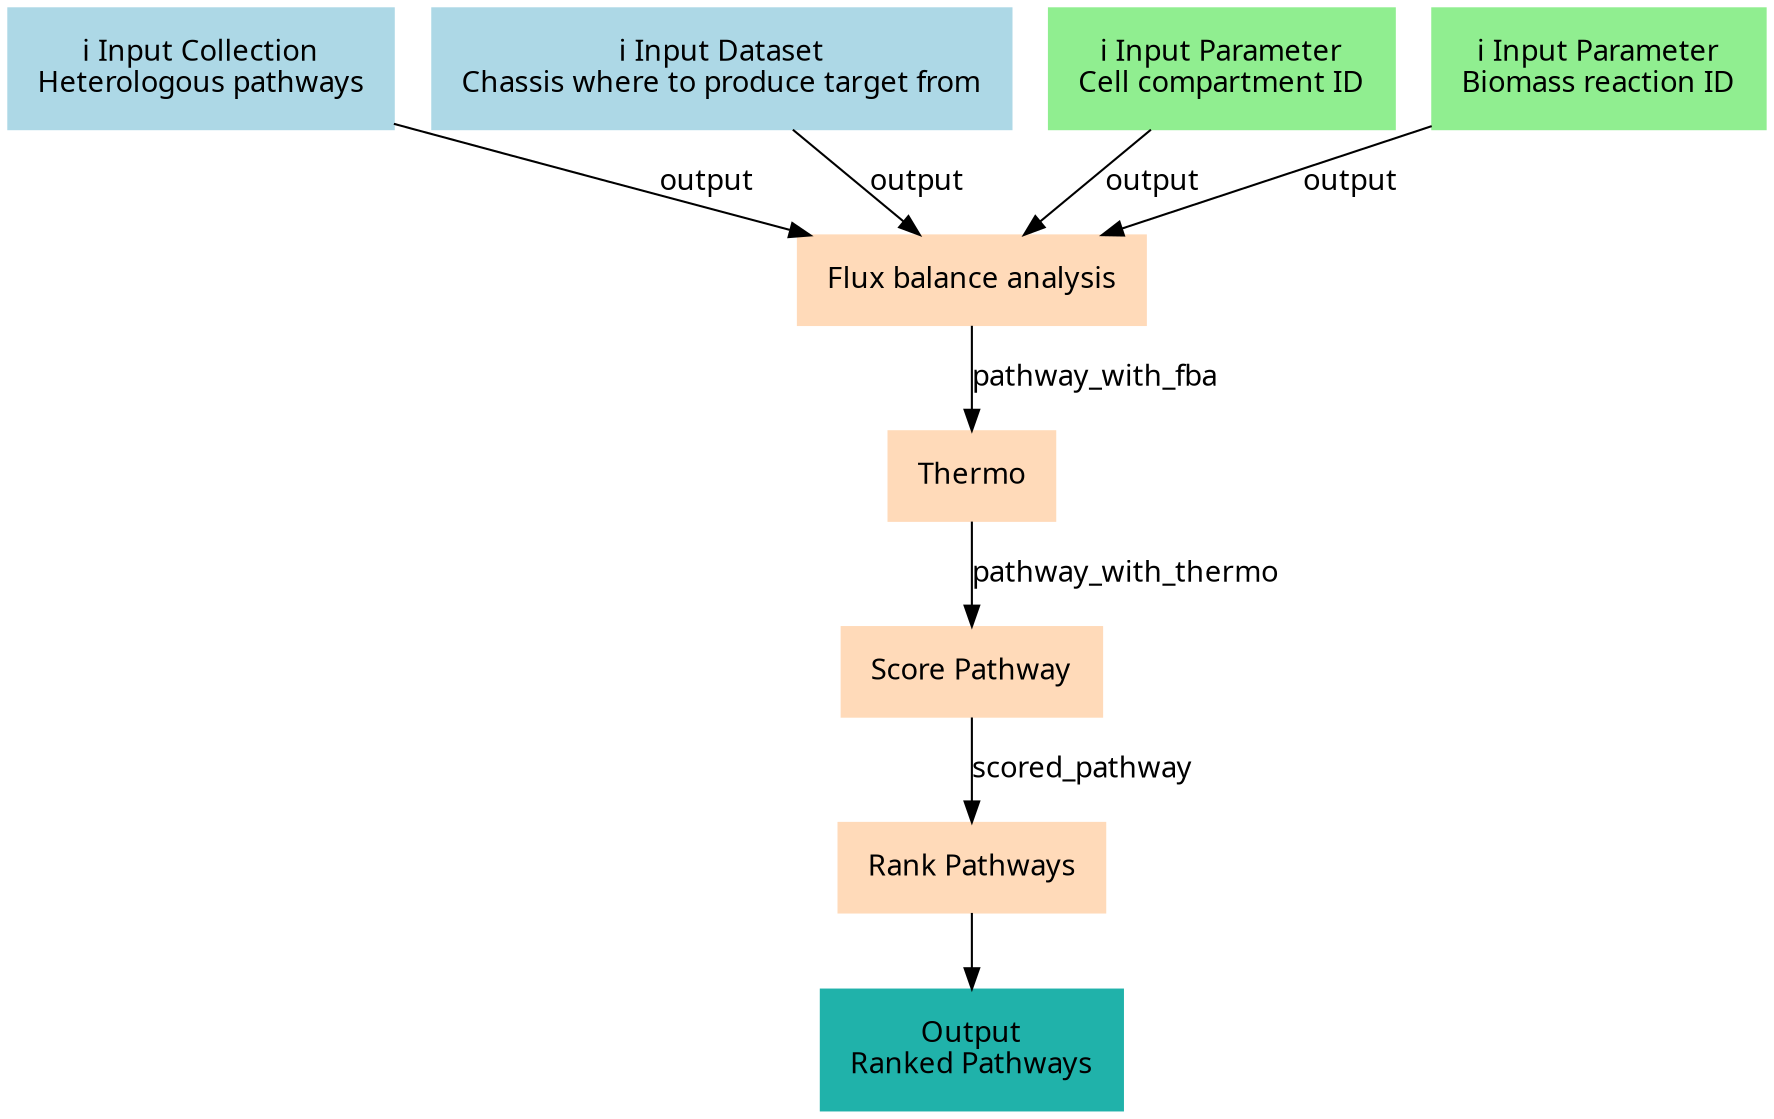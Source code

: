 digraph main {
  node [fontname="Atkinson Hyperlegible", shape=box, color=white,style=filled,color=peachpuff,margin="0.2,0.2"];
  edge [fontname="Atkinson Hyperlegible"];
  0[color=lightblue,label="ℹ️ Input Collection\nHeterologous pathways"]
  1[color=lightblue,label="ℹ️ Input Dataset\nChassis where to produce target from"]
  2[color=lightgreen,label="ℹ️ Input Parameter\nCell compartment ID"]
  3[color=lightgreen,label="ℹ️ Input Parameter\nBiomass reaction ID"]
  4[label="Flux balance analysis"]
  3 -> 4 [label="output"]
  2 -> 4 [label="output"]
  1 -> 4 [label="output"]
  0 -> 4 [label="output"]
  5[label="Thermo"]
  4 -> 5 [label="pathway_with_fba"]
  6[label="Score Pathway"]
  5 -> 6 [label="pathway_with_thermo"]
  7[label="Rank Pathways"]
  6 -> 7 [label="scored_pathway"]
  k8111f52558454ac2a1d6c4bfd218cf3f[color=lightseagreen,label="Output\nRanked Pathways"]
  7 -> k8111f52558454ac2a1d6c4bfd218cf3f
}